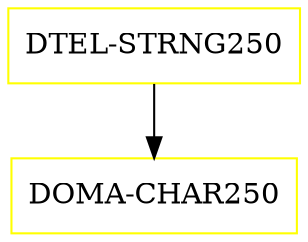 digraph G {
  "DTEL-STRNG250" [shape=box,color=yellow];
  "DOMA-CHAR250" [shape=box,color=yellow,URL="./DOMA_CHAR250.html"];
  "DTEL-STRNG250" -> "DOMA-CHAR250";
}
